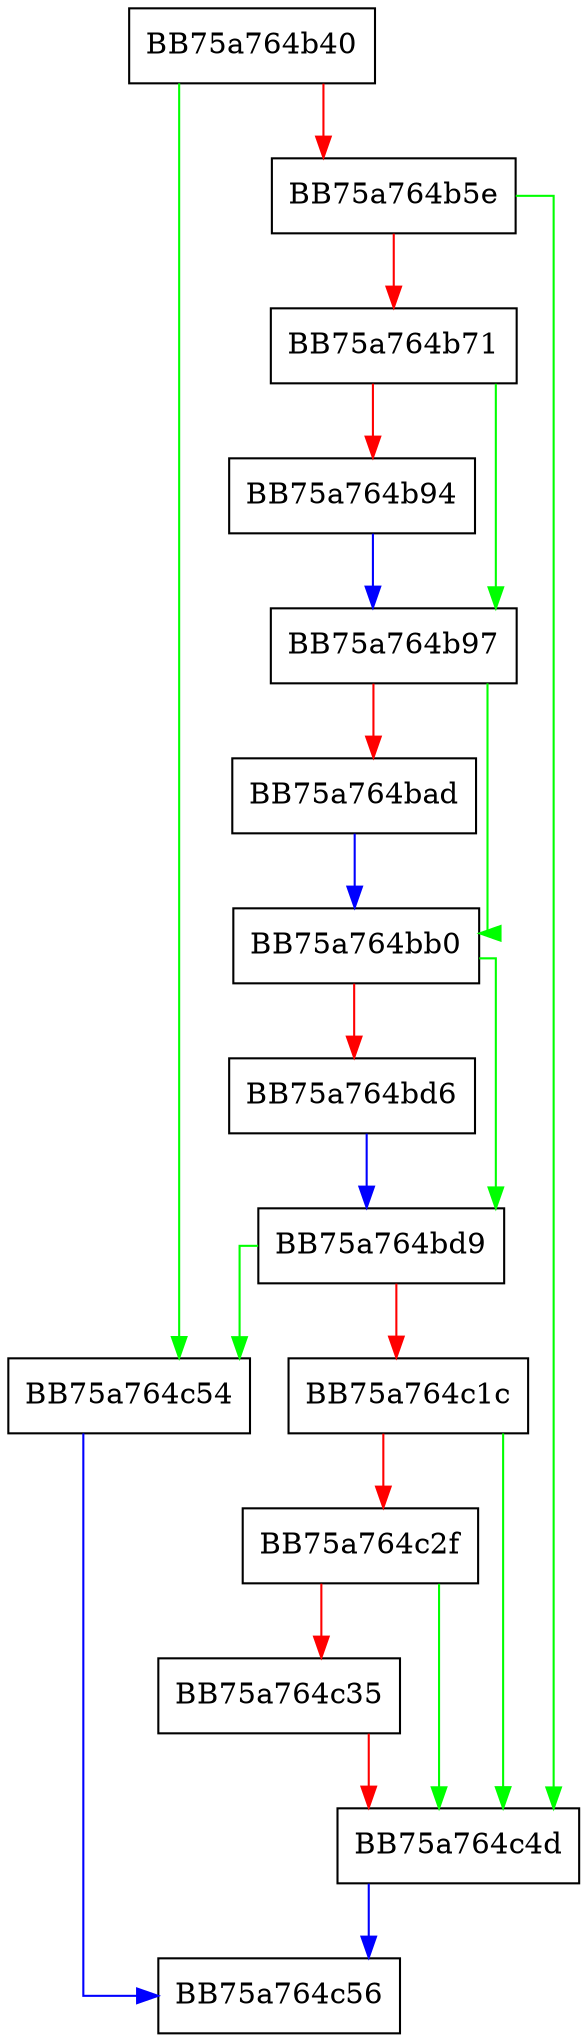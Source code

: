 digraph Send {
  node [shape="box"];
  graph [splines=ortho];
  BB75a764b40 -> BB75a764c54 [color="green"];
  BB75a764b40 -> BB75a764b5e [color="red"];
  BB75a764b5e -> BB75a764c4d [color="green"];
  BB75a764b5e -> BB75a764b71 [color="red"];
  BB75a764b71 -> BB75a764b97 [color="green"];
  BB75a764b71 -> BB75a764b94 [color="red"];
  BB75a764b94 -> BB75a764b97 [color="blue"];
  BB75a764b97 -> BB75a764bb0 [color="green"];
  BB75a764b97 -> BB75a764bad [color="red"];
  BB75a764bad -> BB75a764bb0 [color="blue"];
  BB75a764bb0 -> BB75a764bd9 [color="green"];
  BB75a764bb0 -> BB75a764bd6 [color="red"];
  BB75a764bd6 -> BB75a764bd9 [color="blue"];
  BB75a764bd9 -> BB75a764c54 [color="green"];
  BB75a764bd9 -> BB75a764c1c [color="red"];
  BB75a764c1c -> BB75a764c4d [color="green"];
  BB75a764c1c -> BB75a764c2f [color="red"];
  BB75a764c2f -> BB75a764c4d [color="green"];
  BB75a764c2f -> BB75a764c35 [color="red"];
  BB75a764c35 -> BB75a764c4d [color="red"];
  BB75a764c4d -> BB75a764c56 [color="blue"];
  BB75a764c54 -> BB75a764c56 [color="blue"];
}